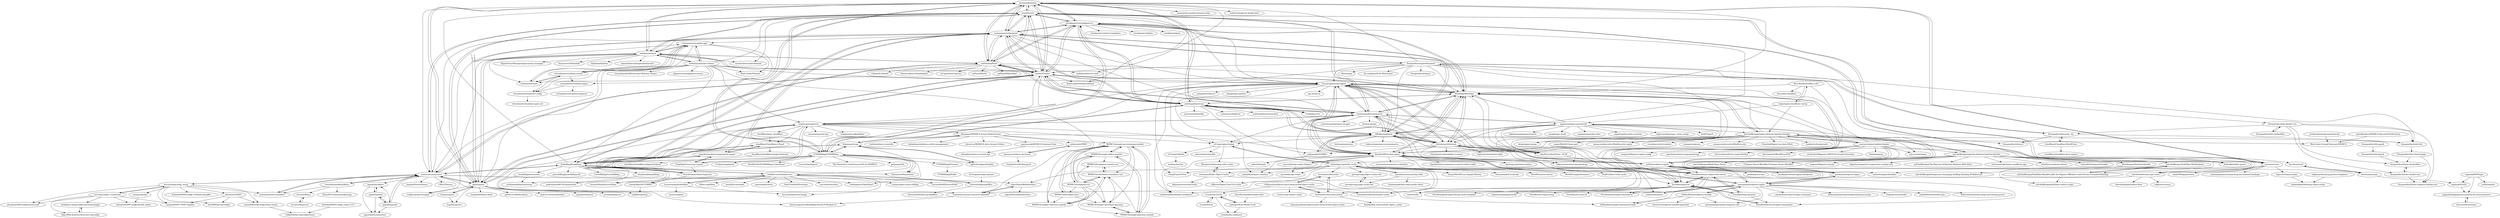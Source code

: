 digraph G {
"hestiacp/hestiacp" -> "outroll/vesta"
"hestiacp/hestiacp" -> "cloudpanel-io/cloudpanel-ce"
"hestiacp/hestiacp" -> "usmannasir/cyberpanel"
"hestiacp/hestiacp" -> "myvesta/vesta"
"hestiacp/hestiacp" -> "aaPanel/aaPanel"
"hestiacp/hestiacp" -> "froxlor/Froxlor"
"hestiacp/hestiacp" -> "andreapollastri/cipi"
"hestiacp/hestiacp" -> "FOSSBilling/FOSSBilling"
"hestiacp/hestiacp" -> "webmin/webmin"
"hestiacp/hestiacp" -> "ajenti/ajenti"
"hestiacp/hestiacp" -> "midoks/mdserver-web" ["e"=1]
"hestiacp/hestiacp" -> "masonr/yet-another-bench-script" ["e"=1]
"hestiacp/hestiacp" -> "WordOps/WordOps"
"hestiacp/hestiacp" -> "mailcow/mailcow-dockerized" ["e"=1]
"hestiacp/hestiacp" -> "sentora/sentora-core"
"andreapollastri/cipi" -> "cloudpanel-io/cloudpanel-ce"
"andreapollastri/cipi" -> "usmannasir/cyberpanel"
"andreapollastri/cipi" -> "WordOps/WordOps"
"andreapollastri/cipi" -> "hestiacp/hestiacp"
"andreapollastri/cipi" -> "aaPanel/aaPanel"
"andreapollastri/cipi" -> "QROkes/webinoly"
"andreapollastri/cipi" -> "froxlor/Froxlor"
"andreapollastri/cipi" -> "protonemedia/eddy" ["e"=1]
"andreapollastri/cipi" -> "vitodeploy/vito" ["e"=1]
"andreapollastri/cipi" -> "littlebizzy/slickstack"
"andreapollastri/cipi" -> "joglomedia/LEMPer"
"andreapollastri/cipi" -> "yolanmees/Spikster" ["e"=1]
"andreapollastri/cipi" -> "centminmod/centminmod"
"andreapollastri/cipi" -> "andreapollastri/easydock"
"andreapollastri/cipi" -> "FOSSBilling/FOSSBilling"
"mitchellkrogza/Fail2Ban.WebExploits" -> "mitchellkrogza/Fail2Ban-Blacklist-JAIL-for-Repeat-Offenders-with-Perma-Extended-Banning"
"mitchellkrogza/Fail2Ban.WebExploits" -> "mitchellkrogza/fail2ban-useful-scripts"
"mitchellkrogza/Fail2Ban.WebExploits" -> "mitchellkrogza/Suspicious.Snooping.Sniffing.Hacking.IP.Addresses"
"usmannasir/cyberpanel" -> "hestiacp/hestiacp"
"usmannasir/cyberpanel" -> "cloudpanel-io/cloudpanel-ce"
"usmannasir/cyberpanel" -> "aaPanel/aaPanel"
"usmannasir/cyberpanel" -> "litespeedtech/openlitespeed"
"usmannasir/cyberpanel" -> "andreapollastri/cipi"
"usmannasir/cyberpanel" -> "outroll/vesta"
"usmannasir/cyberpanel" -> "froxlor/Froxlor"
"usmannasir/cyberpanel" -> "WordOps/WordOps"
"usmannasir/cyberpanel" -> "FOSSBilling/FOSSBilling"
"usmannasir/cyberpanel" -> "boxbilling/boxbilling"
"usmannasir/cyberpanel" -> "EasyEngine/easyengine"
"usmannasir/cyberpanel" -> "ajenti/ajenti"
"usmannasir/cyberpanel" -> "sentora/sentora-core"
"usmannasir/cyberpanel" -> "QROkes/webinoly"
"usmannasir/cyberpanel" -> "virtualmin/virtualmin-gpl"
"aaPanel/aaPanel" -> "usmannasir/cyberpanel"
"aaPanel/aaPanel" -> "hestiacp/hestiacp"
"aaPanel/aaPanel" -> "andreapollastri/cipi"
"aaPanel/aaPanel" -> "cloudpanel-io/cloudpanel-ce"
"aaPanel/aaPanel" -> "aaPanel/BaoTa" ["e"=1]
"aaPanel/aaPanel" -> "outroll/vesta"
"aaPanel/aaPanel" -> "aaPanel/BillionMail" ["e"=1]
"aaPanel/aaPanel" -> "froxlor/Froxlor"
"aaPanel/aaPanel" -> "ajenti/ajenti"
"aaPanel/aaPanel" -> "WordOps/WordOps"
"aaPanel/aaPanel" -> "v2board/v2board" ["e"=1]
"aaPanel/aaPanel" -> "webmin/webmin"
"aaPanel/aaPanel" -> "Aurora-Admin-Panel/deploy" ["e"=1]
"aaPanel/aaPanel" -> "mCaptcha/mCaptcha" ["e"=1]
"aaPanel/aaPanel" -> "midoks/mdserver-web" ["e"=1]
"logico/vestacp-nodejs" -> "meksiabdou/hestiacp-nginx-nextjs"
"engintron/engintron" -> "Prajithp/letsencrypt-cpanel"
"engintron/engintron" -> "apache/incubator-pagespeed-cpanel"
"engintron/engintron" -> "PeachFlame/cPanel-fixperms"
"engintron/engintron" -> "AnoopAlias/AUTOM8N"
"engintron/engintron" -> "cloudflare/Cloudflare-CPanel"
"engintron/engintron" -> "centminmod/centminmod"
"engintron/engintron" -> "SatelliteWP/rocket-nginx"
"engintron/engintron" -> "amnuts/opcache-gui" ["e"=1]
"engintron/engintron" -> "EasyEngine/easyengine"
"engintron/engintron" -> "tripflex/cpsetup"
"engintron/engintron" -> "Katamaze/WHMCS-Action-Hook-Factory"
"engintron/engintron" -> "cloudflare/mod_cloudflare"
"engintron/engintron" -> "rtCamp/nginx-helper"
"engintron/engintron" -> "telephone/LookingGlass" ["e"=1]
"engintron/engintron" -> "froxlor/Froxlor"
"outroll/vesta" -> "hestiacp/hestiacp"
"outroll/vesta" -> "froxlor/Froxlor"
"outroll/vesta" -> "ajenti/ajenti"
"outroll/vesta" -> "myvesta/vesta"
"outroll/vesta" -> "usmannasir/cyberpanel"
"outroll/vesta" -> "sentora/sentora-core"
"outroll/vesta" -> "interbrite/letsencrypt-vesta"
"outroll/vesta" -> "EasyEngine/easyengine"
"outroll/vesta" -> "aaPanel/aaPanel"
"outroll/vesta" -> "webmin/webmin"
"outroll/vesta" -> "RainLoop/rainloop-webmail" ["e"=1]
"outroll/vesta" -> "centminmod/centminmod"
"outroll/vesta" -> "cloudpanel-io/cloudpanel-ce"
"outroll/vesta" -> "boxbilling/boxbilling"
"outroll/vesta" -> "roundcube/roundcubemail" ["e"=1]
"myvesta/vesta" -> "hestiacp/hestiacp"
"myvesta/vesta" -> "outroll/vesta"
"myvesta/vesta" -> "madeITBelgium/vesta"
"myvesta/vesta" -> "cdgco/VestaWebInterface"
"myvesta/vesta" -> "ramirojoaquin/vestacp-borg-incremental-backups"
"myvesta/vesta" -> "interbrite/letsencrypt-vesta"
"myvesta/vesta" -> "logico/vestacp-nodejs"
"mariusv/nginx-badbot-blocker" -> "mitchellkrogza/nginx-ultimate-bad-bot-blocker"
"mariusv/nginx-badbot-blocker" -> "oohnoitz/nginx-blacklist"
"mariusv/nginx-badbot-blocker" -> "pothi/wordpress-nginx"
"mariusv/nginx-badbot-blocker" -> "magenx/Magento-nginx-config" ["e"=1]
"mariusv/nginx-badbot-blocker" -> "perusio/wordpress-nginx"
"mariusv/nginx-badbot-blocker" -> "apache/incubator-pagespeed-ngx" ["e"=1]
"mariusv/nginx-badbot-blocker" -> "EasyEngine/easyengine"
"mariusv/nginx-badbot-blocker" -> "Stevie-Ray/referrer-spam-blocker" ["e"=1]
"mariusv/nginx-badbot-blocker" -> "SatelliteWP/rocket-nginx"
"mariusv/nginx-badbot-blocker" -> "mitchellkrogza/apache-ultimate-bad-bot-blocker"
"mariusv/nginx-badbot-blocker" -> "kevinohashi/WordPressVPS" ["e"=1]
"mariusv/nginx-badbot-blocker" -> "angristan/nginx-autoinstall"
"mariusv/nginx-badbot-blocker" -> "aschroder/Magento-SMTP-Pro-Email-Extension" ["e"=1]
"mariusv/nginx-badbot-blocker" -> "lebinh/ngxtop" ["e"=1]
"mariusv/nginx-badbot-blocker" -> "nbs-system/naxsi" ["e"=1]
"ergin/nginx-cloudflare-real-ip" -> "Paul-Reed/cloudflare-ufw"
"ergin/nginx-cloudflare-real-ip" -> "mitchellkrogza/nginx-ultimate-bad-bot-blocker"
"ergin/nginx-cloudflare-real-ip" -> "angristan/nginx-autoinstall"
"litespeedtech/openlitespeed" -> "litespeedtech/lscache_wp"
"litespeedtech/openlitespeed" -> "usmannasir/cyberpanel"
"litespeedtech/openlitespeed" -> "litespeedtech/lsquic" ["e"=1]
"litespeedtech/openlitespeed" -> "litespeedtech/ols1clk"
"litespeedtech/openlitespeed" -> "EasyEngine/easyengine"
"litespeedtech/openlitespeed" -> "litespeedtech/lsmcd"
"litespeedtech/openlitespeed" -> "QROkes/webinoly"
"litespeedtech/openlitespeed" -> "WordOps/WordOps"
"litespeedtech/openlitespeed" -> "litespeedtech/ols-docker-env"
"litespeedtech/openlitespeed" -> "engintron/engintron"
"litespeedtech/openlitespeed" -> "froxlor/Froxlor"
"litespeedtech/openlitespeed" -> "hestiacp/hestiacp"
"litespeedtech/openlitespeed" -> "Alinto/sogo" ["e"=1]
"litespeedtech/openlitespeed" -> "lxc-webpanel/LXC-Web-Panel" ["e"=1]
"litespeedtech/openlitespeed" -> "AnsiPress/AnsiPress_18.04"
"cdgco/VestaWebInterface" -> "cdgco/HestiaWebInterface"
"cdgco/VestaWebInterface" -> "louislam/vestacp-crossover-adminlte"
"WordOps/WordOps" -> "EasyEngine/easyengine"
"WordOps/WordOps" -> "QROkes/webinoly"
"WordOps/WordOps" -> "littlebizzy/slickstack"
"WordOps/WordOps" -> "centminmod/centminmod"
"WordOps/WordOps" -> "SatelliteWP/rocket-nginx"
"WordOps/WordOps" -> "andreapollastri/cipi"
"WordOps/WordOps" -> "VirtuBox/nginx-ee"
"WordOps/WordOps" -> "roots/trellis" ["e"=1]
"WordOps/WordOps" -> "cloudpanel-io/cloudpanel-ce"
"WordOps/WordOps" -> "usmannasir/cyberpanel"
"WordOps/WordOps" -> "mitchellkrogza/nginx-ultimate-bad-bot-blocker"
"WordOps/WordOps" -> "VirtuBox/ubuntu-nginx-web-server"
"WordOps/WordOps" -> "AnsiPress/AnsiPress_18.04"
"WordOps/WordOps" -> "froxlor/Froxlor"
"WordOps/WordOps" -> "pothi/wordpress-nginx"
"litespeedtech/ols-docker-env" -> "litespeedtech/ols-dockerfiles"
"litespeedtech/ols-docker-env" -> "litespeedtech/lsws-docker-env"
"litespeedtech/ols-docker-env" -> "litespeedtech/lsws-magento-docker-env"
"litespeedtech/ols-docker-env" -> "litespeedtech/lsws-dockerfiles"
"litespeedtech/ols-docker-env" -> "litespeedtech/ols1clk"
"litespeedtech/ols-docker-env" -> "litespeedtech/lscache_wp"
"zpanel/zpanel" -> "zpanel/documentation"
"zpanel/zpanel" -> "zpanel/installers"
"zpanel/zpanel" -> "zpanel/zpanelx"
"cloudflare/Cloudflare-CPanel" -> "apache/incubator-pagespeed-cpanel"
"cloudflare/Cloudflare-CPanel" -> "PeachFlame/cPanel-fixperms"
"cloudflare/Cloudflare-CPanel" -> "cloudflare/cloudflare-plugin-frontend"
"BenjaminAdams/wp-redis-cache" -> "ericmann/Redis-Object-Cache"
"centminmod/centminmod" -> "EasyEngine/easyengine"
"centminmod/centminmod" -> "littlebizzy/slickstack"
"centminmod/centminmod" -> "QROkes/webinoly"
"centminmod/centminmod" -> "WordOps/WordOps"
"centminmod/centminmod" -> "centminmod/optimise-images"
"centminmod/centminmod" -> "AnsiPress/AnsiPress_18.04"
"centminmod/centminmod" -> "VirtuBox/nginx-ee"
"centminmod/centminmod" -> "SatelliteWP/rocket-nginx"
"centminmod/centminmod" -> "rtCamp/nginx-helper"
"centminmod/centminmod" -> "angristan/nginx-autoinstall"
"centminmod/centminmod" -> "engintron/engintron"
"centminmod/centminmod" -> "outroll/vesta"
"centminmod/centminmod" -> "andreapollastri/cipi"
"centminmod/centminmod" -> "linuxeye/lnmp" ["e"=1]
"centminmod/centminmod" -> "froxlor/Froxlor"
"w2c/ispconfig3_roundcube" -> "alexalouit/ISPConfig-letsencrypt"
"w2c/ispconfig3_roundcube" -> "alexalouit/ISPConfig-MySQL-limits"
"w2c/ispconfig3_roundcube" -> "mediabox-cl/ispconfig-nextcloud-plugin"
"w2c/ispconfig3_roundcube" -> "sergix44/ISPC-PHPCompiler"
"w2c/ispconfig3_roundcube" -> "servisys/ispconfig_setup"
"w2c/ispconfig3_roundcube" -> "SpicyWeb-de/nextcloud-user-ispconfig"
"Intermesh/groupoffice" -> "Intermesh/docker-groupoffice"
"Intermesh/groupoffice" -> "SolidInvoice/SolidInvoice"
"litespeedtech/lsws-docker-env" -> "litespeedtech/lsws-dockerfiles"
"litespeedtech/lsws-docker-env" -> "litespeedtech/lsws-magento-docker-env"
"litespeedtech/lsws-dockerfiles" -> "litespeedtech/lsws-docker-env"
"littlebizzy/slickstack" -> "WordOps/WordOps"
"littlebizzy/slickstack" -> "QROkes/webinoly"
"littlebizzy/slickstack" -> "centminmod/centminmod"
"littlebizzy/slickstack" -> "EasyEngine/easyengine"
"littlebizzy/slickstack" -> "lukecav/awesome-wp-speed-up" ["e"=1]
"littlebizzy/slickstack" -> "andreapollastri/cipi"
"littlebizzy/slickstack" -> "AnsiPress/AnsiPress_18.04"
"littlebizzy/slickstack" -> "SatelliteWP/rocket-nginx"
"littlebizzy/slickstack" -> "pothi/wordpress-nginx"
"littlebizzy/slickstack" -> "10up/wpcli-vulnerability-scanner" ["e"=1]
"littlebizzy/slickstack" -> "digitoimistodude/air-light" ["e"=1]
"littlebizzy/slickstack" -> "kovshenin/sail"
"littlebizzy/slickstack" -> "joglomedia/LEMPer"
"littlebizzy/slickstack" -> "darrenjacoby/intervention" ["e"=1]
"littlebizzy/slickstack" -> "VirtuBox/nginx-ee"
"litespeedtech/ls-qpack" -> "litespeedtech/ls-hpack"
"perusio/wordpress-nginx" -> "spinupwp/wordpress-nginx"
"perusio/wordpress-nginx" -> "pothi/wordpress-nginx"
"QROkes/webinoly" -> "WordOps/WordOps"
"QROkes/webinoly" -> "littlebizzy/slickstack"
"QROkes/webinoly" -> "EasyEngine/easyengine"
"QROkes/webinoly" -> "centminmod/centminmod"
"QROkes/webinoly" -> "andreapollastri/cipi"
"QROkes/webinoly" -> "joglomedia/LEMPer"
"QROkes/webinoly" -> "cloudpanel-io/cloudpanel-ce"
"QROkes/webinoly" -> "SatelliteWP/rocket-nginx"
"QROkes/webinoly" -> "futtta/autoptimize" ["e"=1]
"QROkes/webinoly" -> "litespeedtech/ols1clk"
"QROkes/webinoly" -> "VirtuBox/nginx-ee"
"QROkes/webinoly" -> "AnsiPress/AnsiPress_18.04"
"QROkes/webinoly" -> "rtCamp/nginx-helper"
"QROkes/webinoly" -> "lukecav/awesome-woocommerce" ["e"=1]
"QROkes/webinoly" -> "VirtuBox/ubuntu-nginx-web-server"
"zpanel/installers" -> "zpanel/documentation"
"zpanel/installers" -> "zpanel/zpanel"
"VirtuBox/nginx-ee" -> "VirtuBox/ubuntu-nginx-web-server"
"VirtuBox/nginx-ee" -> "VirtuBox/advanced-nginx-cheatsheet"
"VirtuBox/nginx-ee" -> "VirtuBox/img-optimize"
"VirtuBox/nginx-ee" -> "VirtuBox/ee-acme-sh"
"VirtuBox/nginx-ee" -> "VirtuBox/wo-nginx-setup"
"VirtuBox/nginx-ee" -> "VirtuBox/plesk-nginx-fascgi-cache-template"
"VirtuBox/nginx-ee" -> "VirtuBox/easyengine-dashboard"
"VirtuBox/nginx-ee" -> "hakasenyang/nginx-build" ["e"=1]
"zpanel/zpanelx" -> "zpanel/zpanel"
"zpanel/zpanelx" -> "zpanel/installers"
"zpanel/zpanelx" -> "sentora/sentora-core"
"zpanel/zpanelx" -> "zpanel/documentation"
"metallicgloss/WHMCS-Discord-Notifications" -> "WevrLabs-Group/Chatwoot-WHMCS"
"VirtuBox/ubuntu-nginx-web-server" -> "VirtuBox/nginx-ee"
"VirtuBox/ubuntu-nginx-web-server" -> "VirtuBox/ee-acme-sh"
"VirtuBox/ubuntu-nginx-web-server" -> "VirtuBox/img-optimize"
"VirtuBox/ubuntu-nginx-web-server" -> "VirtuBox/easyengine-dashboard"
"VirtuBox/ubuntu-nginx-web-server" -> "VirtuBox/advanced-nginx-cheatsheet"
"pressjitsu/pj-object-cache-red" -> "pressjitsu/pj-page-cache-red"
"VirtuBox/advanced-nginx-cheatsheet" -> "VirtuBox/nginx-ee"
"SpicyWeb-de/nextcloud-user-ispconfig" -> "mediabox-cl/ispconfig-nextcloud-plugin"
"baonq-me/whmcs-proxmox" -> "GenjiSwitchPlz/foxyprox"
"baonq-me/whmcs-proxmox" -> "cybercoder/PRVE"
"litespeedtech/ls-hpack" -> "litespeedtech/lsws-dockerfiles"
"litespeedtech/ls-cloud-image" -> "litespeedtech/lsws-magento-docker-env"
"litespeedtech/ls-cloud-image" -> "litespeedtech/lsws-dockerfiles"
"webmin/authentic-theme" -> "virtualmin/virtualmin-gpl"
"webmin/authentic-theme" -> "webmin/webmin"
"webmin/authentic-theme" -> "riccardonobile/Bootstrap3-Webmin-Theme"
"webmin/authentic-theme" -> "webmin/usermin"
"webmin/authentic-theme" -> "virtualmin/virtualmin-install"
"webmin/authentic-theme" -> "Real-Gecko/Filemin"
"webmin/authentic-theme" -> "outroll/vesta"
"webmin/authentic-theme" -> "EasyEngine/easyengine"
"webmin/authentic-theme" -> "froxlor/Froxlor"
"webmin/authentic-theme" -> "sentora/sentora-core"
"webmin/authentic-theme" -> "louislam/vestacp-crossover-adminlte"
"webmin/authentic-theme" -> "engintron/engintron"
"webmin/authentic-theme" -> "boxbilling/boxbilling"
"webmin/authentic-theme" -> "phpservermon/phpservermon" ["e"=1]
"webmin/authentic-theme" -> "ajenti/ajenti"
"cloudpanel-io/cloudpanel-ce" -> "hestiacp/hestiacp"
"cloudpanel-io/cloudpanel-ce" -> "usmannasir/cyberpanel"
"cloudpanel-io/cloudpanel-ce" -> "andreapollastri/cipi"
"cloudpanel-io/cloudpanel-ce" -> "aaPanel/aaPanel"
"cloudpanel-io/cloudpanel-ce" -> "QROkes/webinoly"
"cloudpanel-io/cloudpanel-ce" -> "WordOps/WordOps"
"cloudpanel-io/cloudpanel-ce" -> "froxlor/Froxlor"
"cloudpanel-io/cloudpanel-ce" -> "outroll/vesta"
"cloudpanel-io/cloudpanel-ce" -> "cloudpanel-io/vhost-templates"
"cloudpanel-io/cloudpanel-ce" -> "FOSSBilling/FOSSBilling"
"cloudpanel-io/cloudpanel-ce" -> "EasyEngine/easyengine"
"cloudpanel-io/cloudpanel-ce" -> "vitodeploy/vito" ["e"=1]
"cloudpanel-io/cloudpanel-ce" -> "cloudpanel-io/dploy"
"cloudpanel-io/cloudpanel-ce" -> "littlebizzy/slickstack"
"cloudpanel-io/cloudpanel-ce" -> "towfiqi/serpbear" ["e"=1]
"webmin/webmin" -> "webmin/authentic-theme"
"webmin/webmin" -> "cockpit-project/cockpit" ["e"=1]
"webmin/webmin" -> "virtualmin/virtualmin-gpl"
"webmin/webmin" -> "ajenti/ajenti"
"webmin/webmin" -> "hestiacp/hestiacp"
"webmin/webmin" -> "outroll/vesta"
"webmin/webmin" -> "webmin/usermin"
"webmin/webmin" -> "froxlor/Froxlor"
"webmin/webmin" -> "aaPanel/aaPanel"
"webmin/webmin" -> "linuxserver/Heimdall" ["e"=1]
"webmin/webmin" -> "roundcube/roundcubemail" ["e"=1]
"webmin/webmin" -> "usmannasir/cyberpanel"
"webmin/webmin" -> "fail2ban/fail2ban" ["e"=1]
"webmin/webmin" -> "openmediavault/openmediavault" ["e"=1]
"webmin/webmin" -> "NginxProxyManager/nginx-proxy-manager" ["e"=1]
"Automattic/batcache" -> "tollmanz/wordpress-pecl-memcached-object-cache"
"Automattic/batcache" -> "Automattic/wp-memcached"
"sentora/sentora-core" -> "sentora/sentora-installers"
"sentora/sentora-core" -> "zpanel/zpanelx"
"sentora/sentora-core" -> "froxlor/Froxlor"
"sentora/sentora-core" -> "outroll/vesta"
"sentora/sentora-core" -> "boxbilling/boxbilling"
"sentora/sentora-core" -> "mustafaramadhan/kloxo"
"sentora/sentora-core" -> "cdgco/VestaWebInterface"
"sentora/sentora-core" -> "ajenti/ajenti"
"sentora/sentora-core" -> "stefanpejcic/OpenPanel" ["e"=1]
"sentora/sentora-core" -> "mojeda/ServerStatus" ["e"=1]
"sentora/sentora-core" -> "i-MSCP/imscp"
"sentora/sentora-core" -> "louislam/vestacp-crossover-adminlte"
"sentora/sentora-core" -> "servisys/ispconfig_setup"
"sentora/sentora-core" -> "virtualmin/virtualmin-gpl"
"sentora/sentora-core" -> "zpanel/installers"
"webmin/usermin" -> "virtualmin/virtualmin-install"
"webmin/usermin" -> "virtualmin/virtualmin-gpl"
"SatelliteWP/rocket-nginx" -> "wp-media/wp-rocket" ["e"=1]
"SatelliteWP/rocket-nginx" -> "wp-media/wp-rocket-helpers"
"SatelliteWP/rocket-nginx" -> "pothi/wordpress-nginx"
"SatelliteWP/rocket-nginx" -> "EasyEngine/easyengine"
"SatelliteWP/rocket-nginx" -> "WordOps/WordOps"
"SatelliteWP/rocket-nginx" -> "lukecav/awesome-wp-speed-up" ["e"=1]
"SatelliteWP/rocket-nginx" -> "carlalexander/debops-wordpress" ["e"=1]
"SatelliteWP/rocket-nginx" -> "liquidweb/woocommerce-custom-orders-table" ["e"=1]
"SatelliteWP/rocket-nginx" -> "darrenjacoby/intervention" ["e"=1]
"SatelliteWP/rocket-nginx" -> "spinupwp/wordpress-nginx"
"SatelliteWP/rocket-nginx" -> "cedaro/satispress" ["e"=1]
"SatelliteWP/rocket-nginx" -> "johnbillion/query-monitor" ["e"=1]
"SatelliteWP/rocket-nginx" -> "centminmod/centminmod"
"SatelliteWP/rocket-nginx" -> "QROkes/webinoly"
"SatelliteWP/rocket-nginx" -> "woocommerce/action-scheduler" ["e"=1]
"cwispy/ispcfg3" -> "alexalouit/ISPConfig-MySQL-limits"
"wppunk/SOLID" -> "wppunk/shipping-nova-poshta-for-woocommerce"
"sentora/sentora-installers" -> "sentora/sentora-core"
"Katamaze/WHMCS-Action-Hook-Factory" -> "Katamaze/Leap"
"Katamaze/WHMCS-Action-Hook-Factory" -> "WHMCS/sample-provisioning-module"
"Katamaze/WHMCS-Action-Hook-Factory" -> "hybula/whmcs-turnstile"
"Katamaze/WHMCS-Action-Hook-Factory" -> "cybercoder/PRVE"
"Katamaze/WHMCS-Action-Hook-Factory" -> "dylanhansch/whmcs-order-management"
"Katamaze/WHMCS-Action-Hook-Factory" -> "WevrLabs-Group/Chatwoot-WHMCS"
"Katamaze/WHMCS-Action-Hook-Factory" -> "Jetserver/WHMCS-Auto-Accept-Orders"
"Katamaze/WHMCS-Action-Hook-Factory" -> "ajarmoszuk/WHMCS-Gateway-Fees"
"AnoopAlias/AUTOM8N" -> "tripflex/cpsetup"
"lxcenter/hypervm" -> "lxcenter/kloxo"
"pantheon-systems/wp-redis" -> "humanmade/wp-redis-predis-client"
"pantheon-systems/wp-redis" -> "rhubarbgroup/redis-cache"
"pantheon-systems/wp-redis" -> "pressjitsu/pj-page-cache-red"
"wppunk/WPPlugin" -> "wppunk/shipping-nova-poshta-for-woocommerce"
"wppunk/WPPlugin" -> "stellarwp/slic" ["e"=1]
"wppunk/WPPlugin" -> "wppunk/SOLID"
"boxbilling/extensions" -> "scith/boxbilling-bootstrap"
"boxbilling/extensions" -> "kinchcomputers/Boxbilling-VestaCP-Module-v2"
"realjumy/hestiacp-python-templates" -> "meksiabdou/hestiacp-nginx-nextjs"
"wppunk/shipping-nova-poshta-for-woocommerce" -> "ihorvorotnov/sonata"
"mustafaramadhan/kloxo" -> "lxcenter/kloxo"
"mustafaramadhan/kloxo" -> "sentora/sentora-installers"
"mustafaramadhan/kloxo" -> "KloxoNGCommunity/kloxong"
"mustafaramadhan/kloxo" -> "sentora/sentora-core"
"froxlor/Froxlor" -> "outroll/vesta"
"froxlor/Froxlor" -> "sentora/sentora-core"
"froxlor/Froxlor" -> "ajenti/ajenti"
"froxlor/Froxlor" -> "hestiacp/hestiacp"
"froxlor/Froxlor" -> "andreapollastri/cipi"
"froxlor/Froxlor" -> "usmannasir/cyberpanel"
"froxlor/Froxlor" -> "EasyEngine/easyengine"
"froxlor/Froxlor" -> "aaPanel/aaPanel"
"froxlor/Froxlor" -> "cloudpanel-io/cloudpanel-ce"
"froxlor/Froxlor" -> "WordOps/WordOps"
"froxlor/Froxlor" -> "RainLoop/rainloop-webmail" ["e"=1]
"froxlor/Froxlor" -> "centminmod/centminmod"
"froxlor/Froxlor" -> "webmin/webmin"
"froxlor/Froxlor" -> "boxbilling/boxbilling"
"froxlor/Froxlor" -> "FOSSBilling/FOSSBilling"
"rhubarbgroup/redis-cache" -> "pantheon-systems/wp-redis"
"rhubarbgroup/redis-cache" -> "rtCamp/nginx-helper"
"rhubarbgroup/redis-cache" -> "ericmann/Redis-Object-Cache"
"rhubarbgroup/redis-cache" -> "johnbillion/query-monitor" ["e"=1]
"rhubarbgroup/redis-cache" -> "Automattic/wp-memcached"
"rhubarbgroup/redis-cache" -> "tillkruss/Nginx-FastCGI-Cache"
"rhubarbgroup/redis-cache" -> "bonny/WordPress-Simple-History" ["e"=1]
"rhubarbgroup/redis-cache" -> "10up/ElasticPress" ["e"=1]
"rhubarbgroup/redis-cache" -> "Automattic/advanced-post-cache"
"rhubarbgroup/redis-cache" -> "humanmade/Cavalcade" ["e"=1]
"rhubarbgroup/redis-cache" -> "WordPress/two-factor" ["e"=1]
"rhubarbgroup/redis-cache" -> "WordPress/performance" ["e"=1]
"rhubarbgroup/redis-cache" -> "pressjitsu/pj-object-cache-red"
"rhubarbgroup/redis-cache" -> "BoldGrid/w3-total-cache" ["e"=1]
"rhubarbgroup/redis-cache" -> "Automattic/batcache"
"Eugeny/ajenti" -> "Eugeny/ajenti-v"
"Eugeny/ajenti" -> "ajenti/ajenti"
"servisys/ispconfig_setup" -> "ahrasis/LE4ISPC"
"servisys/ispconfig_setup" -> "dclardy64/ISPConfig-3-Debian-Installer"
"servisys/ispconfig_setup" -> "w2c/ispconfig3_roundcube"
"servisys/ispconfig_setup" -> "alexalouit/ISPConfig-letsencrypt"
"servisys/ispconfig_setup" -> "natanfelles/ispconfig-clean-theme"
"servisys/ispconfig_setup" -> "sergix44/ISPC-PHPCompiler"
"servisys/ispconfig_setup" -> "sentora/sentora-core"
"servisys/ispconfig_setup" -> "cwispy/ispcfg3"
"servisys/ispconfig_setup" -> "sentora/sentora-installers"
"servisys/ispconfig_setup" -> "ole1986/wp-ispconfig3"
"boxbilling/boxbilling" -> "FOSSBilling/FOSSBilling"
"boxbilling/boxbilling" -> "boxbilling/extensions"
"boxbilling/boxbilling" -> "sentora/sentora-core"
"boxbilling/boxbilling" -> "Katamaze/Leap"
"boxbilling/boxbilling" -> "vityabond/hopebilling"
"boxbilling/boxbilling" -> "usmannasir/cyberpanel"
"boxbilling/boxbilling" -> "pterobilling/pterobilling-old" ["e"=1]
"boxbilling/boxbilling" -> "InvoicePlane/InvoicePlane" ["e"=1]
"boxbilling/boxbilling" -> "outroll/vesta"
"boxbilling/boxbilling" -> "SolidInvoice/SolidInvoice"
"boxbilling/boxbilling" -> "Paymenter/Paymenter" ["e"=1]
"boxbilling/boxbilling" -> "froxlor/Froxlor"
"boxbilling/boxbilling" -> "scith/boxbilling-bootstrap"
"boxbilling/boxbilling" -> "CircleBilling/CircleBilling"
"boxbilling/boxbilling" -> "hestiacp/hestiacp"
"kovshenin/surge" -> "kovshenin/sail"
"kovshenin/surge" -> "wppunk/SOLID"
"Katamaze/Leap" -> "iqltechnologies/brighty"
"Katamaze/Leap" -> "Katamaze/WHMCS-Action-Hook-Factory"
"Katamaze/Leap" -> "FOSSBilling/FOSSBilling"
"Katamaze/Leap" -> "Paymenter/Paymenter" ["e"=1]
"Katamaze/Leap" -> "boxbilling/boxbilling"
"lxcenter/kloxo" -> "lxcenter/hypervm"
"rtCamp/rtMedia" -> "xwp/wp-foo-bar" ["e"=1]
"PeachFlame/cPanel-fixperms" -> "apache/incubator-pagespeed-cpanel"
"PeachFlame/cPanel-fixperms" -> "cloudflare/Cloudflare-CPanel"
"PeachFlame/cPanel-fixperms" -> "engintron/engintron"
"PeachFlame/cPanel-fixperms" -> "AnoopAlias/AUTOM8N"
"WHMCS/sample-provisioning-module" -> "WHMCS/sample-addon-module"
"WHMCS/sample-provisioning-module" -> "WHMCS/sample-gateway-module"
"WHMCS/sample-provisioning-module" -> "WHMCS/templates-six"
"WHMCS/sample-provisioning-module" -> "WHMCS/sample-merchant-gateway"
"WHMCS/sample-provisioning-module" -> "WHMCS/sample-registrar-module"
"WHMCS/sample-provisioning-module" -> "WHMCS/orderforms-standard_cart"
"WHMCS/sample-provisioning-module" -> "WHMCS/developer-docs"
"jawngee/ILab-Media-Tools" -> "lcache/wp-lcache"
"jawngee/ILab-Media-Tools" -> "rxnlabs/wp-composer"
"louislam/vestacp-crossover-adminlte" -> "cdgco/VestaWebInterface"
"louislam/vestacp-crossover-adminlte" -> "kinchcomputers/Boxbilling-VestaCP-Module-v2"
"WHMCS/templates-twenty-one" -> "WHMCS/orderforms-standard_cart"
"ajarmoszuk/WHMCS-Gateway-Fees" -> "shionphan/whmcs-invoice-tpl"
"FOSSBilling/FOSSBilling" -> "boxbilling/boxbilling"
"FOSSBilling/FOSSBilling" -> "Paymenter/Paymenter" ["e"=1]
"FOSSBilling/FOSSBilling" -> "Katamaze/Leap"
"FOSSBilling/FOSSBilling" -> "hestiacp/hestiacp"
"FOSSBilling/FOSSBilling" -> "ConvoyPanel/panel" ["e"=1]
"FOSSBilling/FOSSBilling" -> "FOSSBilling/Proxmox"
"FOSSBilling/FOSSBilling" -> "The-Network-Crew/Proxmox-VE-for-WHMCS" ["e"=1]
"FOSSBilling/FOSSBilling" -> "getpinga/tide"
"FOSSBilling/FOSSBilling" -> "usmannasir/cyberpanel"
"FOSSBilling/FOSSBilling" -> "Ctrlpanel-gg/panel" ["e"=1]
"FOSSBilling/FOSSBilling" -> "stefanpejcic/OpenPanel" ["e"=1]
"FOSSBilling/FOSSBilling" -> "NerdbyteIO/FOSSBilling-CyberPanel"
"FOSSBilling/FOSSBilling" -> "cloudpanel-io/cloudpanel-ce"
"FOSSBilling/FOSSBilling" -> "iqltechnologies/brighty"
"FOSSBilling/FOSSBilling" -> "andreapollastri/cipi"
"virtualmin/virtualmin-install" -> "virtualmin/virtualmin-nginx"
"virtualmin/virtualmin-install" -> "virtualmin/virtualmin-gpl"
"virtualmin/virtualmin-install" -> "webmin/usermin"
"virtualmin/virtualmin-install" -> "virtualmin/Virtualmin-Config"
"cloudflare/mod_cloudflare" -> "cloudflare/Cloudflare-CPanel"
"tollmanz/wordpress-pecl-memcached-object-cache" -> "Automattic/batcache"
"tollmanz/wordpress-pecl-memcached-object-cache" -> "lcache/wp-lcache"
"tollmanz/wordpress-pecl-memcached-object-cache" -> "Automattic/wp-memcached"
"tollmanz/wordpress-pecl-memcached-object-cache" -> "Automattic/advanced-post-cache"
"tollmanz/wordpress-pecl-memcached-object-cache" -> "stuttter/wp-spider-cache" ["e"=1]
"spinupwp/wordpress-nginx" -> "A5hleyRich/wordpress-ansible"
"spinupwp/wordpress-nginx" -> "A5hleyRich/simple-automated-tasks"
"spinupwp/wordpress-nginx" -> "pothi/wordpress-nginx"
"spinupwp/wordpress-nginx" -> "carlalexander/debops-wordpress" ["e"=1]
"spinupwp/wordpress-nginx" -> "EasyEngine/easyengine"
"spinupwp/wordpress-nginx" -> "perusio/wordpress-nginx"
"spinupwp/wordpress-nginx" -> "deliciousbrains/wp-background-processing" ["e"=1]
"spinupwp/wordpress-nginx" -> "SatelliteWP/rocket-nginx"
"spinupwp/wordpress-nginx" -> "10up/wp-local-docker" ["e"=1]
"spinupwp/wordpress-nginx" -> "johnbillion/extended-cpts" ["e"=1]
"spinupwp/wordpress-nginx" -> "deliciousbrains/wp-image-processing-queue" ["e"=1]
"spinupwp/wordpress-nginx" -> "spinupwp/spinupwp-composer-site"
"spinupwp/wordpress-nginx" -> "roots/trellis" ["e"=1]
"spinupwp/wordpress-nginx" -> "cedaro/satispress" ["e"=1]
"spinupwp/wordpress-nginx" -> "aaemnnosttv/wp-cli-login-command" ["e"=1]
"WHMCS/sample-gateway-module" -> "WHMCS/sample-merchant-gateway"
"WHMCS/sample-gateway-module" -> "WHMCS/sample-provisioning-module"
"WHMCS/sample-gateway-module" -> "WHMCS/sample-addon-module"
"WHMCS/sample-gateway-module" -> "WHMCS/orderforms-standard_cart"
"iqltechnologies/brighty" -> "Katamaze/Leap"
"Prajithp/letsencrypt-cpanel" -> "apache/incubator-pagespeed-cpanel"
"Prajithp/letsencrypt-cpanel" -> "engintron/engintron"
"Prajithp/letsencrypt-cpanel" -> "PeachFlame/cPanel-fixperms"
"invoiceninja/dockerfiles" -> "invoiceninja/invoiceninja" ["e"=1]
"invoiceninja/dockerfiles" -> "invoiceninja/ui"
"invoiceninja/dockerfiles" -> "SolidInvoice/SolidInvoice"
"joglomedia/LEMPer" -> "nafiesl/dompet" ["e"=1]
"joglomedia/LEMPer" -> "QROkes/webinoly"
"kovshenin/sail" -> "kovshenin/surge"
"WHMCS/templates-six" -> "WHMCS/orderforms-standard_cart"
"WHMCS/templates-six" -> "WHMCS/sample-provisioning-module"
"WHMCS/templates-six" -> "WHMCS/sample-gateway-module"
"WHMCS/templates-six" -> "WHMCS/templates-twenty-one"
"WHMCS/templates-six" -> "WHMCS/developer-docs"
"WHMCS/templates-six" -> "WHMCS/sample-addon-module"
"WHMCS/templates-six" -> "WHMCS/sample-registrar-module"
"WHMCS/templates-six" -> "WHMCS/sample-merchant-gateway"
"interbrite/letsencrypt-vesta" -> "skurudo/phpmyadmin-fixer"
"interbrite/letsencrypt-vesta" -> "louislam/vestacp-crossover-adminlte"
"interbrite/letsencrypt-vesta" -> "niiknow/vestacp"
"interbrite/letsencrypt-vesta" -> "outroll/vesta"
"WHMCS/orderforms-standard_cart" -> "WHMCS/templates-twenty-one"
"WHMCS/orderforms-standard_cart" -> "WHMCS/templates-six"
"WHMCS/orderforms-standard_cart" -> "WHMCS/sample-registrar-module"
"WHMCS/orderforms-standard_cart" -> "WHMCS/sample-merchant-gateway"
"WHMCS/sample-merchant-gateway" -> "WHMCS/sample-gateway-module"
"litespeedtech/ols1clk" -> "litespeedtech/ls-cloud-image"
"EasyEngine/easyengine" -> "WordOps/WordOps"
"EasyEngine/easyengine" -> "centminmod/centminmod"
"EasyEngine/easyengine" -> "QROkes/webinoly"
"EasyEngine/easyengine" -> "roots/trellis" ["e"=1]
"EasyEngine/easyengine" -> "littlebizzy/slickstack"
"EasyEngine/easyengine" -> "AnsiPress/AnsiPress_18.04"
"EasyEngine/easyengine" -> "SatelliteWP/rocket-nginx"
"EasyEngine/easyengine" -> "wp-cli/wp-cli" ["e"=1]
"EasyEngine/easyengine" -> "welaika/wordmove" ["e"=1]
"EasyEngine/easyengine" -> "spinupwp/wordpress-nginx"
"EasyEngine/easyengine" -> "johnbillion/query-monitor" ["e"=1]
"EasyEngine/easyengine" -> "carlalexander/debops-wordpress" ["e"=1]
"EasyEngine/easyengine" -> "10up/ElasticPress" ["e"=1]
"EasyEngine/easyengine" -> "rtCamp/nginx-helper"
"EasyEngine/easyengine" -> "afragen/git-updater" ["e"=1]
"ajenti/ajenti" -> "outroll/vesta"
"ajenti/ajenti" -> "froxlor/Froxlor"
"ajenti/ajenti" -> "Eugeny/ajenti"
"ajenti/ajenti" -> "webmin/webmin"
"ajenti/ajenti" -> "hestiacp/hestiacp"
"ajenti/ajenti" -> "sentora/sentora-core"
"ajenti/ajenti" -> "aaPanel/aaPanel"
"ajenti/ajenti" -> "cockpit-project/cockpit" ["e"=1]
"ajenti/ajenti" -> "usmannasir/cyberpanel"
"ajenti/ajenti" -> "Eugeny/ajenti-v"
"ajenti/ajenti" -> "tariqbuilds/linux-dash" ["e"=1]
"ajenti/ajenti" -> "pallets-eco/flask-admin" ["e"=1]
"ajenti/ajenti" -> "mail-in-a-box/mailinabox" ["e"=1]
"ajenti/ajenti" -> "giampaolo/psutil" ["e"=1]
"ajenti/ajenti" -> "nicolargo/glances" ["e"=1]
"cloudflare/Cloudflare-WordPress" -> "cloudflare/cloudflare-docs-engine" ["e"=1]
"cloudflare/Cloudflare-WordPress" -> "litespeedtech/lscache_wp"
"angristan/nginx-autoinstall" -> "VirtuBox/nginx-ee"
"angristan/nginx-autoinstall" -> "kn007/patch" ["e"=1]
"angristan/nginx-autoinstall" -> "centminmod/centminmod"
"angristan/nginx-autoinstall" -> "pothi/wordpress-nginx"
"angristan/nginx-autoinstall" -> "hakasenyang/openssl-patch" ["e"=1]
"angristan/nginx-autoinstall" -> "lukecav/awesome-wp-speed-up" ["e"=1]
"angristan/nginx-autoinstall" -> "google/ngx_brotli" ["e"=1]
"angristan/nginx-autoinstall" -> "angristan/ansible-roles"
"angristan/nginx-autoinstall" -> "angristan/local-dns-resolver"
"angristan/nginx-autoinstall" -> "littlebizzy/slickstack"
"angristan/nginx-autoinstall" -> "denji/nginx-tuning" ["e"=1]
"angristan/nginx-autoinstall" -> "WordOps/WordOps"
"angristan/nginx-autoinstall" -> "mitchellkrogza/nginx-ultimate-bad-bot-blocker"
"angristan/nginx-autoinstall" -> "QROkes/webinoly"
"angristan/nginx-autoinstall" -> "nginx-modules/ngx_cache_purge" ["e"=1]
"pothi/wordpress-nginx" -> "pothi/wp-in-a-box"
"pothi/wordpress-nginx" -> "spinupwp/wordpress-nginx"
"pothi/wordpress-nginx" -> "SatelliteWP/rocket-nginx"
"pothi/wordpress-nginx" -> "VirtuBox/ubuntu-nginx-web-server"
"pothi/wordpress-nginx" -> "perusio/wordpress-nginx"
"pothi/wordpress-nginx" -> "nicolargo/varnish-nginx-wordpress" ["e"=1]
"pothi/wordpress-nginx" -> "littlebizzy/slickstack"
"pothi/wordpress-nginx" -> "kovshenin/surge"
"A5hleyRich/wordpress-ansible" -> "A5hleyRich/simple-automated-tasks"
"A5hleyRich/wordpress-ansible" -> "spinupwp/wordpress-nginx"
"A5hleyRich/wordpress-ansible" -> "spinupwp/spinupwp-composer-site"
"A5hleyRich/wordpress-ansible" -> "tlovett1/wordpress-ansible-playbook"
"EGroupware/egroupware" -> "Intermesh/groupoffice"
"cloudflare/cloudflare-plugin-frontend" -> "cloudflare/cloudflare-plugin-backend"
"vityabond/hopebilling" -> "pedrosantos867/Proxmoxrobo"
"FOSSBilling/Proxmox" -> "FOSSBilling/Mollie"
"rtCamp/nginx-helper" -> "BenjaminAdams/wp-redis-cache"
"rtCamp/nginx-helper" -> "rtCamp/rtMedia"
"rtCamp/nginx-helper" -> "rhubarbgroup/redis-cache"
"rtCamp/nginx-helper" -> "petermolnar/wp-ffpc"
"pressjitsu/pj-page-cache-red" -> "pressjitsu/pj-object-cache-red"
"natanfelles/ispconfig-clean-theme" -> "l3dlp/fullsize-ispconfig-theme"
"lcache/wp-lcache" -> "lcache/lcache"
"lcache/wp-lcache" -> "jawngee/ILab-Media-Tools"
"lcache/wp-lcache" -> "rxnlabs/wp-composer"
"mitchellkrogza/nginx-ultimate-bad-bot-blocker" -> "mariusv/nginx-badbot-blocker"
"mitchellkrogza/nginx-ultimate-bad-bot-blocker" -> "mitchellkrogza/apache-ultimate-bad-bot-blocker"
"mitchellkrogza/nginx-ultimate-bad-bot-blocker" -> "WordOps/WordOps"
"mitchellkrogza/nginx-ultimate-bad-bot-blocker" -> "C0nw0nk/Nginx-Lua-Anti-DDoS" ["e"=1]
"mitchellkrogza/nginx-ultimate-bad-bot-blocker" -> "bunkerity/bunkerweb" ["e"=1]
"mitchellkrogza/nginx-ultimate-bad-bot-blocker" -> "denji/nginx-tuning" ["e"=1]
"mitchellkrogza/nginx-ultimate-bad-bot-blocker" -> "major/MySQLTuner-perl" ["e"=1]
"mitchellkrogza/nginx-ultimate-bad-bot-blocker" -> "firehol/blocklist-ipsets" ["e"=1]
"mitchellkrogza/nginx-ultimate-bad-bot-blocker" -> "SatelliteWP/rocket-nginx"
"mitchellkrogza/nginx-ultimate-bad-bot-blocker" -> "nbs-system/naxsi" ["e"=1]
"mitchellkrogza/nginx-ultimate-bad-bot-blocker" -> "owasp-modsecurity/ModSecurity-nginx" ["e"=1]
"mitchellkrogza/nginx-ultimate-bad-bot-blocker" -> "crowdsecurity/crowdsec" ["e"=1]
"mitchellkrogza/nginx-ultimate-bad-bot-blocker" -> "stamparm/ipsum" ["e"=1]
"mitchellkrogza/nginx-ultimate-bad-bot-blocker" -> "EasyEngine/easyengine"
"mitchellkrogza/nginx-ultimate-bad-bot-blocker" -> "owasp-modsecurity/ModSecurity" ["e"=1]
"mitchellkrogza/apache-ultimate-bad-bot-blocker" -> "mitchellkrogza/nginx-ultimate-bad-bot-blocker"
"mitchellkrogza/apache-ultimate-bad-bot-blocker" -> "mitchellkrogza/Fail2Ban.WebExploits"
"mitchellkrogza/apache-ultimate-bad-bot-blocker" -> "bluedragonz/bad-bot-blocker"
"mitchellkrogza/apache-ultimate-bad-bot-blocker" -> "extremeshok/clamav-unofficial-sigs" ["e"=1]
"mitchellkrogza/apache-ultimate-bad-bot-blocker" -> "rfxn/linux-malware-detect" ["e"=1]
"mitchellkrogza/apache-ultimate-bad-bot-blocker" -> "richardforth/apache2buddy" ["e"=1]
"mitchellkrogza/apache-ultimate-bad-bot-blocker" -> "mitchellkrogza/Fail2Ban-Blacklist-JAIL-for-Repeat-Offenders-with-Perma-Extended-Banning"
"mitchellkrogza/apache-ultimate-bad-bot-blocker" -> "firehol/blocklist-ipsets" ["e"=1]
"mitchellkrogza/apache-ultimate-bad-bot-blocker" -> "mitchellkrogza/Badd-Boyz-Hosts" ["e"=1]
"mitchellkrogza/apache-ultimate-bad-bot-blocker" -> "Ultimate-Hosts-Blacklist/Ultimate.Hosts.Blacklist" ["e"=1]
"mitchellkrogza/apache-ultimate-bad-bot-blocker" -> "magenx/Magento-mysql" ["e"=1]
"mitchellkrogza/apache-ultimate-bad-bot-blocker" -> "myvesta/vesta"
"mitchellkrogza/apache-ultimate-bad-bot-blocker" -> "elgentos/magento2-regenerate-catalog-urls" ["e"=1]
"mitchellkrogza/apache-ultimate-bad-bot-blocker" -> "mitchellkrogza/The-Big-List-of-Hacked-Malware-Web-Sites" ["e"=1]
"mitchellkrogza/apache-ultimate-bad-bot-blocker" -> "rhubarbgroup/redis-cache"
"Automattic/wp-memcached" -> "Automattic/batcache"
"Automattic/wp-memcached" -> "kodeka/kdk_memcached_object_cache"
"Automattic/wp-memcached" -> "humanmade/wordpress-pecl-memcached-object-cache"
"Automattic/wp-memcached" -> "tollmanz/wordpress-pecl-memcached-object-cache"
"virtualmin/virtualmin-nginx" -> "virtualmin/virtualmin-registrar"
"virtualmin/virtualmin-nginx" -> "virtualmin/Virtualmin-Config"
"Paul-Reed/cloudflare-ufw" -> "ergin/nginx-cloudflare-real-ip"
"Paul-Reed/cloudflare-ufw" -> "drvy/ufw-cloudflare"
"Paul-Reed/cloudflare-ufw" -> "VirtuBox/ubuntu-nginx-web-server"
"Paul-Reed/cloudflare-ufw" -> "WordOps/WordOps"
"productdevbookcom/chatwoot" -> "WevrLabs-Group/Chatwoot-WHMCS"
"mitchellkrogza/Fail2Ban-Blacklist-JAIL-for-Repeat-Offenders-with-Perma-Extended-Banning" -> "mitchellkrogza/Fail2Ban.WebExploits"
"mitchellkrogza/Fail2Ban-Blacklist-JAIL-for-Repeat-Offenders-with-Perma-Extended-Banning" -> "mitchellkrogza/fail2ban-useful-scripts"
"lcache/lcache" -> "lcache/wp-lcache"
"wp-media/wp-rocket-helpers" -> "wp-media/wp-rocket" ["e"=1]
"wp-media/wp-rocket-helpers" -> "SatelliteWP/rocket-nginx"
"litespeedtech/ols-dockerfiles" -> "litespeedtech/ols-docker-env"
"SolidInvoice/SolidInvoice" -> "InvoicePlane/InvoicePlane" ["e"=1]
"SolidInvoice/SolidInvoice" -> "Intermesh/groupoffice"
"SolidInvoice/SolidInvoice" -> "vteams/open-source-billing" ["e"=1]
"SolidInvoice/SolidInvoice" -> "InvoiceShelf/InvoiceShelf" ["e"=1]
"SolidInvoice/SolidInvoice" -> "boxbilling/boxbilling"
"SolidInvoice/SolidInvoice" -> "invoiceninja/dockerfiles"
"SolidInvoice/SolidInvoice" -> "itflow-org/itflow" ["e"=1]
"SolidInvoice/SolidInvoice" -> "FOSSBilling/FOSSBilling"
"SolidInvoice/SolidInvoice" -> "invoiceninja/invoiceninja" ["e"=1]
"SolidInvoice/SolidInvoice" -> "poowf/invoiceneko"
"SolidInvoice/SolidInvoice" -> "gamonoid/icehrm" ["e"=1]
"SolidInvoice/SolidInvoice" -> "DoliCloud/SellYourSaas" ["e"=1]
"SolidInvoice/SolidInvoice" -> "usecue/invoicelion"
"VirtuBox/img-optimize" -> "VirtuBox/ubuntu-nginx-web-server"
"VirtuBox/img-optimize" -> "VirtuBox/advanced-nginx-cheatsheet"
"VirtuBox/img-optimize" -> "VirtuBox/nginx-ee"
"litespeedtech/lscache_wp" -> "litespeedtech/lsmcd"
"litespeedtech/lscache_wp" -> "litespeedtech/openlitespeed"
"litespeedtech/lscache_wp" -> "cloudflare/Cloudflare-WordPress"
"litespeedtech/lscache_wp" -> "litespeedtech/ols1clk"
"bluedragonz/bad-bot-blocker" -> "oohnoitz/nginx-blacklist"
"AnsiPress/AnsiPress_18.04" -> "VirtuBox/ubuntu-nginx-web-server"
"AnsiPress/AnsiPress_18.04" -> "EasyEngine/easyengine"
"WHMCS/sample-addon-module" -> "WHMCS/sample-provisioning-module"
"WHMCS/sample-addon-module" -> "WHMCS/sample-merchant-gateway"
"WHMCS/sample-addon-module" -> "WHMCS/sample-gateway-module"
"WHMCS/sample-addon-module" -> "WHMCS/sample-registrar-module"
"WHMCS/sample-addon-module" -> "WHMCS/templates-twenty-one"
"WHMCS/developer-docs" -> "WHMCS/sample-merchant-gateway"
"WHMCS/developer-docs" -> "WHMCS/sample-provisioning-module"
"WHMCS/developer-docs" -> "WHMCS/sample-registrar-module"
"WHMCS/sample-registrar-module" -> "WHMCS/orderforms-standard_cart"
"Interfacelab/ilab-media-tools" -> "jawngee/ILab-Media-Tools"
"dclardy64/ISPConfig_Clean-3.0.5" -> "l3dlp/fullsize-ispconfig-theme"
"virtualmin/virtualmin-gpl" -> "virtualmin/virtualmin-install"
"virtualmin/virtualmin-gpl" -> "webmin/authentic-theme"
"virtualmin/virtualmin-gpl" -> "webmin/usermin"
"virtualmin/virtualmin-gpl" -> "virtualmin/virtualmin-nginx"
"virtualmin/virtualmin-gpl" -> "virtualmin/Virtualmin-Config"
"virtualmin/virtualmin-gpl" -> "Real-Gecko/Filemin"
"virtualmin/virtualmin-gpl" -> "webmin/webmin"
"virtualmin/Virtualmin-Config" -> "virtualmin/virtualmin-nginx-ssl"
"apache/incubator-pagespeed-cpanel" -> "PeachFlame/cPanel-fixperms"
"apache/incubator-pagespeed-cpanel" -> "Prajithp/letsencrypt-cpanel"
"apache/incubator-pagespeed-cpanel" -> "cloudflare/Cloudflare-CPanel"
"mediabox-cl/ispconfig-nextcloud-plugin" -> "SpicyWeb-de/nextcloud-user-ispconfig"
"ericmann/Redis-Object-Cache" -> "BenjaminAdams/wp-redis-cache"
"ericmann/Redis-Object-Cache" -> "alleyinteractive/wp-redis" ["e"=1]
"ericmann/Redis-Object-Cache" -> "A5hleyRich/simple-automated-tasks"
"ericmann/Redis-Object-Cache" -> "tillkruss/Nginx-FastCGI-Cache"
"cybercoder/PRVE" -> "baonq-me/whmcs-proxmox"
"ihorvorotnov/sonata" -> "wppunk/shipping-nova-poshta-for-woocommerce"
"ahrasis/LE4ISPC" -> "natanfelles/ispconfig-clean-theme"
"ahrasis/LE4ISPC" -> "ole1986/wp-ispconfig3"
"ahrasis/LE4ISPC" -> "sergix44/ISPC-PHPCompiler"
"hestiacp/hestiacp" ["l"="12.074,-33.961"]
"outroll/vesta" ["l"="12.096,-33.943"]
"cloudpanel-io/cloudpanel-ce" ["l"="12.129,-33.988"]
"usmannasir/cyberpanel" ["l"="12.115,-33.968"]
"myvesta/vesta" ["l"="12.061,-33.991"]
"aaPanel/aaPanel" ["l"="12.095,-33.979"]
"froxlor/Froxlor" ["l"="12.123,-33.954"]
"andreapollastri/cipi" ["l"="12.118,-34.008"]
"FOSSBilling/FOSSBilling" ["l"="12.038,-33.984"]
"webmin/webmin" ["l"="12.113,-33.912"]
"ajenti/ajenti" ["l"="12.059,-33.918"]
"midoks/mdserver-web" ["l"="-46.498,14.951"]
"masonr/yet-another-bench-script" ["l"="-46.515,15.041"]
"WordOps/WordOps" ["l"="12.17,-34.006"]
"mailcow/mailcow-dockerized" ["l"="15.573,-8.208"]
"sentora/sentora-core" ["l"="12.065,-33.881"]
"QROkes/webinoly" ["l"="12.183,-34.021"]
"protonemedia/eddy" ["l"="-14.537,30.462"]
"vitodeploy/vito" ["l"="-14.511,30.407"]
"littlebizzy/slickstack" ["l"="12.187,-34.039"]
"joglomedia/LEMPer" ["l"="12.139,-34.048"]
"yolanmees/Spikster" ["l"="12.213,-33.534"]
"centminmod/centminmod" ["l"="12.153,-34.015"]
"andreapollastri/easydock" ["l"="12.108,-34.055"]
"mitchellkrogza/Fail2Ban.WebExploits" ["l"="12.085,-34.197"]
"mitchellkrogza/Fail2Ban-Blacklist-JAIL-for-Repeat-Offenders-with-Perma-Extended-Banning" ["l"="12.105,-34.191"]
"mitchellkrogza/fail2ban-useful-scripts" ["l"="12.092,-34.217"]
"mitchellkrogza/Suspicious.Snooping.Sniffing.Hacking.IP.Addresses" ["l"="12.061,-34.221"]
"litespeedtech/openlitespeed" ["l"="12.19,-33.97"]
"boxbilling/boxbilling" ["l"="12.032,-33.948"]
"EasyEngine/easyengine" ["l"="12.159,-34.034"]
"virtualmin/virtualmin-gpl" ["l"="12.147,-33.888"]
"aaPanel/BaoTa" ["l"="-44.773,15.294"]
"aaPanel/BillionMail" ["l"="16.536,-10.093"]
"v2board/v2board" ["l"="-46.756,14.963"]
"Aurora-Admin-Panel/deploy" ["l"="-46.656,15.014"]
"mCaptcha/mCaptcha" ["l"="16.517,-10.161"]
"logico/vestacp-nodejs" ["l"="11.997,-34.039"]
"meksiabdou/hestiacp-nginx-nextjs" ["l"="11.97,-34.064"]
"engintron/engintron" ["l"="12.091,-34.042"]
"Prajithp/letsencrypt-cpanel" ["l"="12.079,-34.076"]
"apache/incubator-pagespeed-cpanel" ["l"="12.065,-34.091"]
"PeachFlame/cPanel-fixperms" ["l"="12.055,-34.075"]
"AnoopAlias/AUTOM8N" ["l"="12.035,-34.062"]
"cloudflare/Cloudflare-CPanel" ["l"="12.042,-34.098"]
"SatelliteWP/rocket-nginx" ["l"="12.174,-34.06"]
"amnuts/opcache-gui" ["l"="-16.014,25.869"]
"tripflex/cpsetup" ["l"="12.051,-34.052"]
"Katamaze/WHMCS-Action-Hook-Factory" ["l"="11.905,-33.966"]
"cloudflare/mod_cloudflare" ["l"="12.02,-34.089"]
"rtCamp/nginx-helper" ["l"="12.228,-34.095"]
"telephone/LookingGlass" ["l"="-46.556,14.849"]
"interbrite/letsencrypt-vesta" ["l"="12.101,-33.885"]
"RainLoop/rainloop-webmail" ["l"="15.593,-8.161"]
"roundcube/roundcubemail" ["l"="15.567,-8.125"]
"madeITBelgium/vesta" ["l"="12.023,-34.015"]
"cdgco/VestaWebInterface" ["l"="12.042,-33.893"]
"ramirojoaquin/vestacp-borg-incremental-backups" ["l"="12.041,-34.018"]
"mariusv/nginx-badbot-blocker" ["l"="12.17,-34.116"]
"mitchellkrogza/nginx-ultimate-bad-bot-blocker" ["l"="12.152,-34.091"]
"oohnoitz/nginx-blacklist" ["l"="12.157,-34.17"]
"pothi/wordpress-nginx" ["l"="12.213,-34.079"]
"magenx/Magento-nginx-config" ["l"="12.538,-36.346"]
"perusio/wordpress-nginx" ["l"="12.215,-34.121"]
"apache/incubator-pagespeed-ngx" ["l"="-20.756,-21.744"]
"Stevie-Ray/referrer-spam-blocker" ["l"="-51.607,12.932"]
"mitchellkrogza/apache-ultimate-bad-bot-blocker" ["l"="12.133,-34.143"]
"kevinohashi/WordPressVPS" ["l"="11.639,-35.353"]
"angristan/nginx-autoinstall" ["l"="12.218,-34.052"]
"aschroder/Magento-SMTP-Pro-Email-Extension" ["l"="12.608,-36.359"]
"lebinh/ngxtop" ["l"="-20.775,-21.683"]
"nbs-system/naxsi" ["l"="-20.847,-21.651"]
"ergin/nginx-cloudflare-real-ip" ["l"="12.262,-34.06"]
"Paul-Reed/cloudflare-ufw" ["l"="12.288,-34.031"]
"litespeedtech/lscache_wp" ["l"="12.245,-33.932"]
"litespeedtech/lsquic" ["l"="-10.91,-4.426"]
"litespeedtech/ols1clk" ["l"="12.252,-33.96"]
"litespeedtech/lsmcd" ["l"="12.222,-33.943"]
"litespeedtech/ols-docker-env" ["l"="12.286,-33.933"]
"Alinto/sogo" ["l"="15.597,-8.131"]
"lxc-webpanel/LXC-Web-Panel" ["l"="9.055,-9.029"]
"AnsiPress/AnsiPress_18.04" ["l"="12.201,-34.011"]
"cdgco/HestiaWebInterface" ["l"="12.015,-33.866"]
"louislam/vestacp-crossover-adminlte" ["l"="12.078,-33.872"]
"VirtuBox/nginx-ee" ["l"="12.232,-34.011"]
"roots/trellis" ["l"="11.805,-35.186"]
"VirtuBox/ubuntu-nginx-web-server" ["l"="12.237,-34.025"]
"litespeedtech/ols-dockerfiles" ["l"="12.305,-33.913"]
"litespeedtech/lsws-docker-env" ["l"="12.324,-33.92"]
"litespeedtech/lsws-magento-docker-env" ["l"="12.313,-33.932"]
"litespeedtech/lsws-dockerfiles" ["l"="12.336,-33.93"]
"zpanel/zpanel" ["l"="12.076,-33.811"]
"zpanel/documentation" ["l"="12.067,-33.819"]
"zpanel/installers" ["l"="12.081,-33.831"]
"zpanel/zpanelx" ["l"="12.065,-33.839"]
"cloudflare/cloudflare-plugin-frontend" ["l"="12.011,-34.132"]
"BenjaminAdams/wp-redis-cache" ["l"="12.271,-34.145"]
"ericmann/Redis-Object-Cache" ["l"="12.264,-34.17"]
"centminmod/optimise-images" ["l"="12.218,-33.987"]
"linuxeye/lnmp" ["l"="-19.233,25.325"]
"w2c/ispconfig3_roundcube" ["l"="11.96,-33.768"]
"alexalouit/ISPConfig-letsencrypt" ["l"="11.947,-33.793"]
"alexalouit/ISPConfig-MySQL-limits" ["l"="11.967,-33.747"]
"mediabox-cl/ispconfig-nextcloud-plugin" ["l"="11.949,-33.745"]
"sergix44/ISPC-PHPCompiler" ["l"="11.966,-33.789"]
"servisys/ispconfig_setup" ["l"="11.994,-33.801"]
"SpicyWeb-de/nextcloud-user-ispconfig" ["l"="11.938,-33.753"]
"Intermesh/groupoffice" ["l"="11.874,-34.012"]
"Intermesh/docker-groupoffice" ["l"="11.843,-34.012"]
"SolidInvoice/SolidInvoice" ["l"="11.936,-34.004"]
"lukecav/awesome-wp-speed-up" ["l"="11.367,-36.051"]
"10up/wpcli-vulnerability-scanner" ["l"="11.874,-35.583"]
"digitoimistodude/air-light" ["l"="10.661,-34.91"]
"kovshenin/sail" ["l"="12.245,-34.113"]
"darrenjacoby/intervention" ["l"="10.756,-34.964"]
"litespeedtech/ls-qpack" ["l"="12.411,-33.905"]
"litespeedtech/ls-hpack" ["l"="12.378,-33.915"]
"spinupwp/wordpress-nginx" ["l"="12.198,-34.107"]
"futtta/autoptimize" ["l"="11.935,-35.618"]
"lukecav/awesome-woocommerce" ["l"="11.396,-36.028"]
"VirtuBox/advanced-nginx-cheatsheet" ["l"="12.268,-34.01"]
"VirtuBox/img-optimize" ["l"="12.254,-34.001"]
"VirtuBox/ee-acme-sh" ["l"="12.256,-34.017"]
"VirtuBox/wo-nginx-setup" ["l"="12.264,-33.986"]
"VirtuBox/plesk-nginx-fascgi-cache-template" ["l"="12.278,-33.995"]
"VirtuBox/easyengine-dashboard" ["l"="12.261,-34.027"]
"hakasenyang/nginx-build" ["l"="-20.728,-21.903"]
"metallicgloss/WHMCS-Discord-Notifications" ["l"="11.84,-33.901"]
"WevrLabs-Group/Chatwoot-WHMCS" ["l"="11.862,-33.928"]
"pressjitsu/pj-object-cache-red" ["l"="12.317,-34.218"]
"pressjitsu/pj-page-cache-red" ["l"="12.317,-34.24"]
"baonq-me/whmcs-proxmox" ["l"="11.826,-33.946"]
"GenjiSwitchPlz/foxyprox" ["l"="11.804,-33.937"]
"cybercoder/PRVE" ["l"="11.851,-33.952"]
"litespeedtech/ls-cloud-image" ["l"="12.309,-33.947"]
"webmin/authentic-theme" ["l"="12.142,-33.918"]
"riccardonobile/Bootstrap3-Webmin-Theme" ["l"="12.174,-33.851"]
"webmin/usermin" ["l"="12.169,-33.898"]
"virtualmin/virtualmin-install" ["l"="12.177,-33.881"]
"Real-Gecko/Filemin" ["l"="12.156,-33.871"]
"phpservermon/phpservermon" ["l"="11.882,-8.567"]
"cloudpanel-io/vhost-templates" ["l"="12.167,-33.953"]
"cloudpanel-io/dploy" ["l"="12.084,-34.019"]
"towfiqi/serpbear" ["l"="24.825,-28.77"]
"cockpit-project/cockpit" ["l"="12.211,-9.335"]
"linuxserver/Heimdall" ["l"="12.279,-9.051"]
"fail2ban/fail2ban" ["l"="12.191,-9.462"]
"openmediavault/openmediavault" ["l"="12.12,-9.13"]
"NginxProxyManager/nginx-proxy-manager" ["l"="12.281,-9.346"]
"Automattic/batcache" ["l"="12.353,-34.214"]
"tollmanz/wordpress-pecl-memcached-object-cache" ["l"="12.381,-34.223"]
"Automattic/wp-memcached" ["l"="12.37,-34.2"]
"sentora/sentora-installers" ["l"="12.028,-33.84"]
"mustafaramadhan/kloxo" ["l"="12.044,-33.818"]
"stefanpejcic/OpenPanel" ["l"="12.237,-33.544"]
"mojeda/ServerStatus" ["l"="-43.746,14.025"]
"i-MSCP/imscp" ["l"="12.103,-33.818"]
"wp-media/wp-rocket" ["l"="11.893,-35.459"]
"wp-media/wp-rocket-helpers" ["l"="12.188,-34.085"]
"carlalexander/debops-wordpress" ["l"="11.799,-35.342"]
"liquidweb/woocommerce-custom-orders-table" ["l"="11.391,-35.996"]
"cedaro/satispress" ["l"="11.934,-35.493"]
"johnbillion/query-monitor" ["l"="11.914,-35.381"]
"woocommerce/action-scheduler" ["l"="11.951,-35.45"]
"cwispy/ispcfg3" ["l"="11.986,-33.755"]
"wppunk/SOLID" ["l"="12.235,-34.213"]
"wppunk/shipping-nova-poshta-for-woocommerce" ["l"="12.241,-34.242"]
"Katamaze/Leap" ["l"="11.974,-33.966"]
"WHMCS/sample-provisioning-module" ["l"="11.765,-33.954"]
"hybula/whmcs-turnstile" ["l"="11.877,-33.955"]
"dylanhansch/whmcs-order-management" ["l"="11.891,-33.946"]
"Jetserver/WHMCS-Auto-Accept-Orders" ["l"="11.881,-33.974"]
"ajarmoszuk/WHMCS-Gateway-Fees" ["l"="11.861,-33.973"]
"lxcenter/hypervm" ["l"="12.062,-33.744"]
"lxcenter/kloxo" ["l"="12.058,-33.766"]
"pantheon-systems/wp-redis" ["l"="12.292,-34.218"]
"humanmade/wp-redis-predis-client" ["l"="12.289,-34.247"]
"rhubarbgroup/redis-cache" ["l"="12.288,-34.177"]
"wppunk/WPPlugin" ["l"="12.224,-34.25"]
"stellarwp/slic" ["l"="12.086,-35.486"]
"boxbilling/extensions" ["l"="12.004,-33.913"]
"scith/boxbilling-bootstrap" ["l"="12.001,-33.931"]
"kinchcomputers/Boxbilling-VestaCP-Module-v2" ["l"="12.031,-33.88"]
"realjumy/hestiacp-python-templates" ["l"="11.952,-34.081"]
"ihorvorotnov/sonata" ["l"="12.247,-34.259"]
"KloxoNGCommunity/kloxong" ["l"="12.042,-33.791"]
"tillkruss/Nginx-FastCGI-Cache" ["l"="12.272,-34.196"]
"bonny/WordPress-Simple-History" ["l"="11.998,-35.54"]
"10up/ElasticPress" ["l"="11.924,-35.412"]
"Automattic/advanced-post-cache" ["l"="12.339,-34.195"]
"humanmade/Cavalcade" ["l"="11.903,-35.432"]
"WordPress/two-factor" ["l"="11.866,-35.459"]
"WordPress/performance" ["l"="11.831,-35.542"]
"BoldGrid/w3-total-cache" ["l"="12.052,-35.882"]
"Eugeny/ajenti" ["l"="12.01,-33.893"]
"Eugeny/ajenti-v" ["l"="11.987,-33.884"]
"ahrasis/LE4ISPC" ["l"="11.977,-33.778"]
"dclardy64/ISPConfig-3-Debian-Installer" ["l"="12.011,-33.762"]
"natanfelles/ispconfig-clean-theme" ["l"="11.947,-33.778"]
"ole1986/wp-ispconfig3" ["l"="11.997,-33.777"]
"vityabond/hopebilling" ["l"="11.963,-33.924"]
"pterobilling/pterobilling-old" ["l"="12.02,-33.514"]
"InvoicePlane/InvoicePlane" ["l"="-15.609,28.032"]
"Paymenter/Paymenter" ["l"="12.091,-33.532"]
"CircleBilling/CircleBilling" ["l"="11.991,-33.943"]
"kovshenin/surge" ["l"="12.242,-34.141"]
"iqltechnologies/brighty" ["l"="11.986,-33.982"]
"rtCamp/rtMedia" ["l"="12.295,-34.111"]
"xwp/wp-foo-bar" ["l"="11.839,-35.433"]
"WHMCS/sample-addon-module" ["l"="11.733,-33.965"]
"WHMCS/sample-gateway-module" ["l"="11.748,-33.967"]
"WHMCS/templates-six" ["l"="11.726,-33.944"]
"WHMCS/sample-merchant-gateway" ["l"="11.745,-33.953"]
"WHMCS/sample-registrar-module" ["l"="11.74,-33.945"]
"WHMCS/orderforms-standard_cart" ["l"="11.725,-33.957"]
"WHMCS/developer-docs" ["l"="11.752,-33.934"]
"jawngee/ILab-Media-Tools" ["l"="12.463,-34.266"]
"lcache/wp-lcache" ["l"="12.435,-34.259"]
"rxnlabs/wp-composer" ["l"="12.452,-34.281"]
"WHMCS/templates-twenty-one" ["l"="11.706,-33.959"]
"shionphan/whmcs-invoice-tpl" ["l"="11.835,-33.978"]
"ConvoyPanel/panel" ["l"="12.152,-33.538"]
"FOSSBilling/Proxmox" ["l"="11.989,-34.008"]
"The-Network-Crew/Proxmox-VE-for-WHMCS" ["l"="12.154,-33.566"]
"getpinga/tide" ["l"="12.004,-33.988"]
"Ctrlpanel-gg/panel" ["l"="12.064,-33.513"]
"NerdbyteIO/FOSSBilling-CyberPanel" ["l"="12.008,-34.001"]
"virtualmin/virtualmin-nginx" ["l"="12.197,-33.866"]
"virtualmin/Virtualmin-Config" ["l"="12.181,-33.865"]
"stuttter/wp-spider-cache" ["l"="11.775,-35.387"]
"A5hleyRich/wordpress-ansible" ["l"="12.208,-34.152"]
"A5hleyRich/simple-automated-tasks" ["l"="12.231,-34.159"]
"deliciousbrains/wp-background-processing" ["l"="11.921,-35.398"]
"10up/wp-local-docker" ["l"="11.857,-35.348"]
"johnbillion/extended-cpts" ["l"="10.768,-34.948"]
"deliciousbrains/wp-image-processing-queue" ["l"="11.96,-35.341"]
"spinupwp/spinupwp-composer-site" ["l"="12.188,-34.159"]
"aaemnnosttv/wp-cli-login-command" ["l"="11.927,-35.642"]
"invoiceninja/dockerfiles" ["l"="11.908,-34.044"]
"invoiceninja/invoiceninja" ["l"="-15.512,28.012"]
"invoiceninja/ui" ["l"="11.882,-34.073"]
"nafiesl/dompet" ["l"="-12.051,-29.453"]
"skurudo/phpmyadmin-fixer" ["l"="12.116,-33.846"]
"niiknow/vestacp" ["l"="12.139,-33.831"]
"wp-cli/wp-cli" ["l"="11.951,-35.262"]
"welaika/wordmove" ["l"="11.815,-35.216"]
"afragen/git-updater" ["l"="11.891,-35.277"]
"tariqbuilds/linux-dash" ["l"="5.791,-12.565"]
"pallets-eco/flask-admin" ["l"="42.046,21.894"]
"mail-in-a-box/mailinabox" ["l"="15.502,-8.22"]
"giampaolo/psutil" ["l"="44.655,20.711"]
"nicolargo/glances" ["l"="-13.874,-6.881"]
"cloudflare/Cloudflare-WordPress" ["l"="12.271,-33.901"]
"cloudflare/cloudflare-docs-engine" ["l"="-4.887,-27.765"]
"kn007/patch" ["l"="-20.722,-21.865"]
"hakasenyang/openssl-patch" ["l"="-20.711,-21.882"]
"google/ngx_brotli" ["l"="-20.751,-21.774"]
"angristan/ansible-roles" ["l"="12.282,-34.076"]
"angristan/local-dns-resolver" ["l"="12.296,-34.06"]
"denji/nginx-tuning" ["l"="-20.82,-21.808"]
"nginx-modules/ngx_cache_purge" ["l"="-20.678,-21.809"]
"pothi/wp-in-a-box" ["l"="12.262,-34.092"]
"nicolargo/varnish-nginx-wordpress" ["l"="-20.341,-22.124"]
"tlovett1/wordpress-ansible-playbook" ["l"="12.205,-34.187"]
"EGroupware/egroupware" ["l"="11.817,-34.033"]
"cloudflare/cloudflare-plugin-backend" ["l"="11.991,-34.152"]
"pedrosantos867/Proxmoxrobo" ["l"="11.936,-33.913"]
"FOSSBilling/Mollie" ["l"="11.967,-34.024"]
"petermolnar/wp-ffpc" ["l"="12.272,-34.112"]
"l3dlp/fullsize-ispconfig-theme" ["l"="11.916,-33.761"]
"lcache/lcache" ["l"="12.428,-34.277"]
"C0nw0nk/Nginx-Lua-Anti-DDoS" ["l"="-45.311,-24.791"]
"bunkerity/bunkerweb" ["l"="12.224,-9.102"]
"major/MySQLTuner-perl" ["l"="8.934,-4.512"]
"firehol/blocklist-ipsets" ["l"="-42.979,-32.223"]
"owasp-modsecurity/ModSecurity-nginx" ["l"="-20.855,-21.683"]
"crowdsecurity/crowdsec" ["l"="12.266,-9.249"]
"stamparm/ipsum" ["l"="-42.999,-32.193"]
"owasp-modsecurity/ModSecurity" ["l"="-20.918,-21.663"]
"bluedragonz/bad-bot-blocker" ["l"="12.14,-34.191"]
"extremeshok/clamav-unofficial-sigs" ["l"="-45.671,-29.976"]
"rfxn/linux-malware-detect" ["l"="-45.561,-29.938"]
"richardforth/apache2buddy" ["l"="8.334,-12.21"]
"mitchellkrogza/Badd-Boyz-Hosts" ["l"="-51.38,13.014"]
"Ultimate-Hosts-Blacklist/Ultimate.Hosts.Blacklist" ["l"="-51.401,13.059"]
"magenx/Magento-mysql" ["l"="12.487,-36.379"]
"elgentos/magento2-regenerate-catalog-urls" ["l"="12.388,-36.29"]
"mitchellkrogza/The-Big-List-of-Hacked-Malware-Web-Sites" ["l"="-51.34,12.97"]
"kodeka/kdk_memcached_object_cache" ["l"="12.4,-34.203"]
"humanmade/wordpress-pecl-memcached-object-cache" ["l"="12.397,-34.187"]
"virtualmin/virtualmin-registrar" ["l"="12.221,-33.848"]
"drvy/ufw-cloudflare" ["l"="12.333,-34.028"]
"productdevbookcom/chatwoot" ["l"="11.837,-33.92"]
"vteams/open-source-billing" ["l"="4.83,-37.533"]
"InvoiceShelf/InvoiceShelf" ["l"="16.349,-10.312"]
"itflow-org/itflow" ["l"="-47.965,6.505"]
"poowf/invoiceneko" ["l"="11.874,-34.038"]
"gamonoid/icehrm" ["l"="-12.562,-28.721"]
"DoliCloud/SellYourSaas" ["l"="-47.809,6.486"]
"usecue/invoicelion" ["l"="11.906,-34.005"]
"Interfacelab/ilab-media-tools" ["l"="12.496,-34.278"]
"dclardy64/ISPConfig_Clean-3.0.5" ["l"="11.896,-33.746"]
"virtualmin/virtualmin-nginx-ssl" ["l"="12.2,-33.842"]
"alleyinteractive/wp-redis" ["l"="11.553,-35.375"]
}
